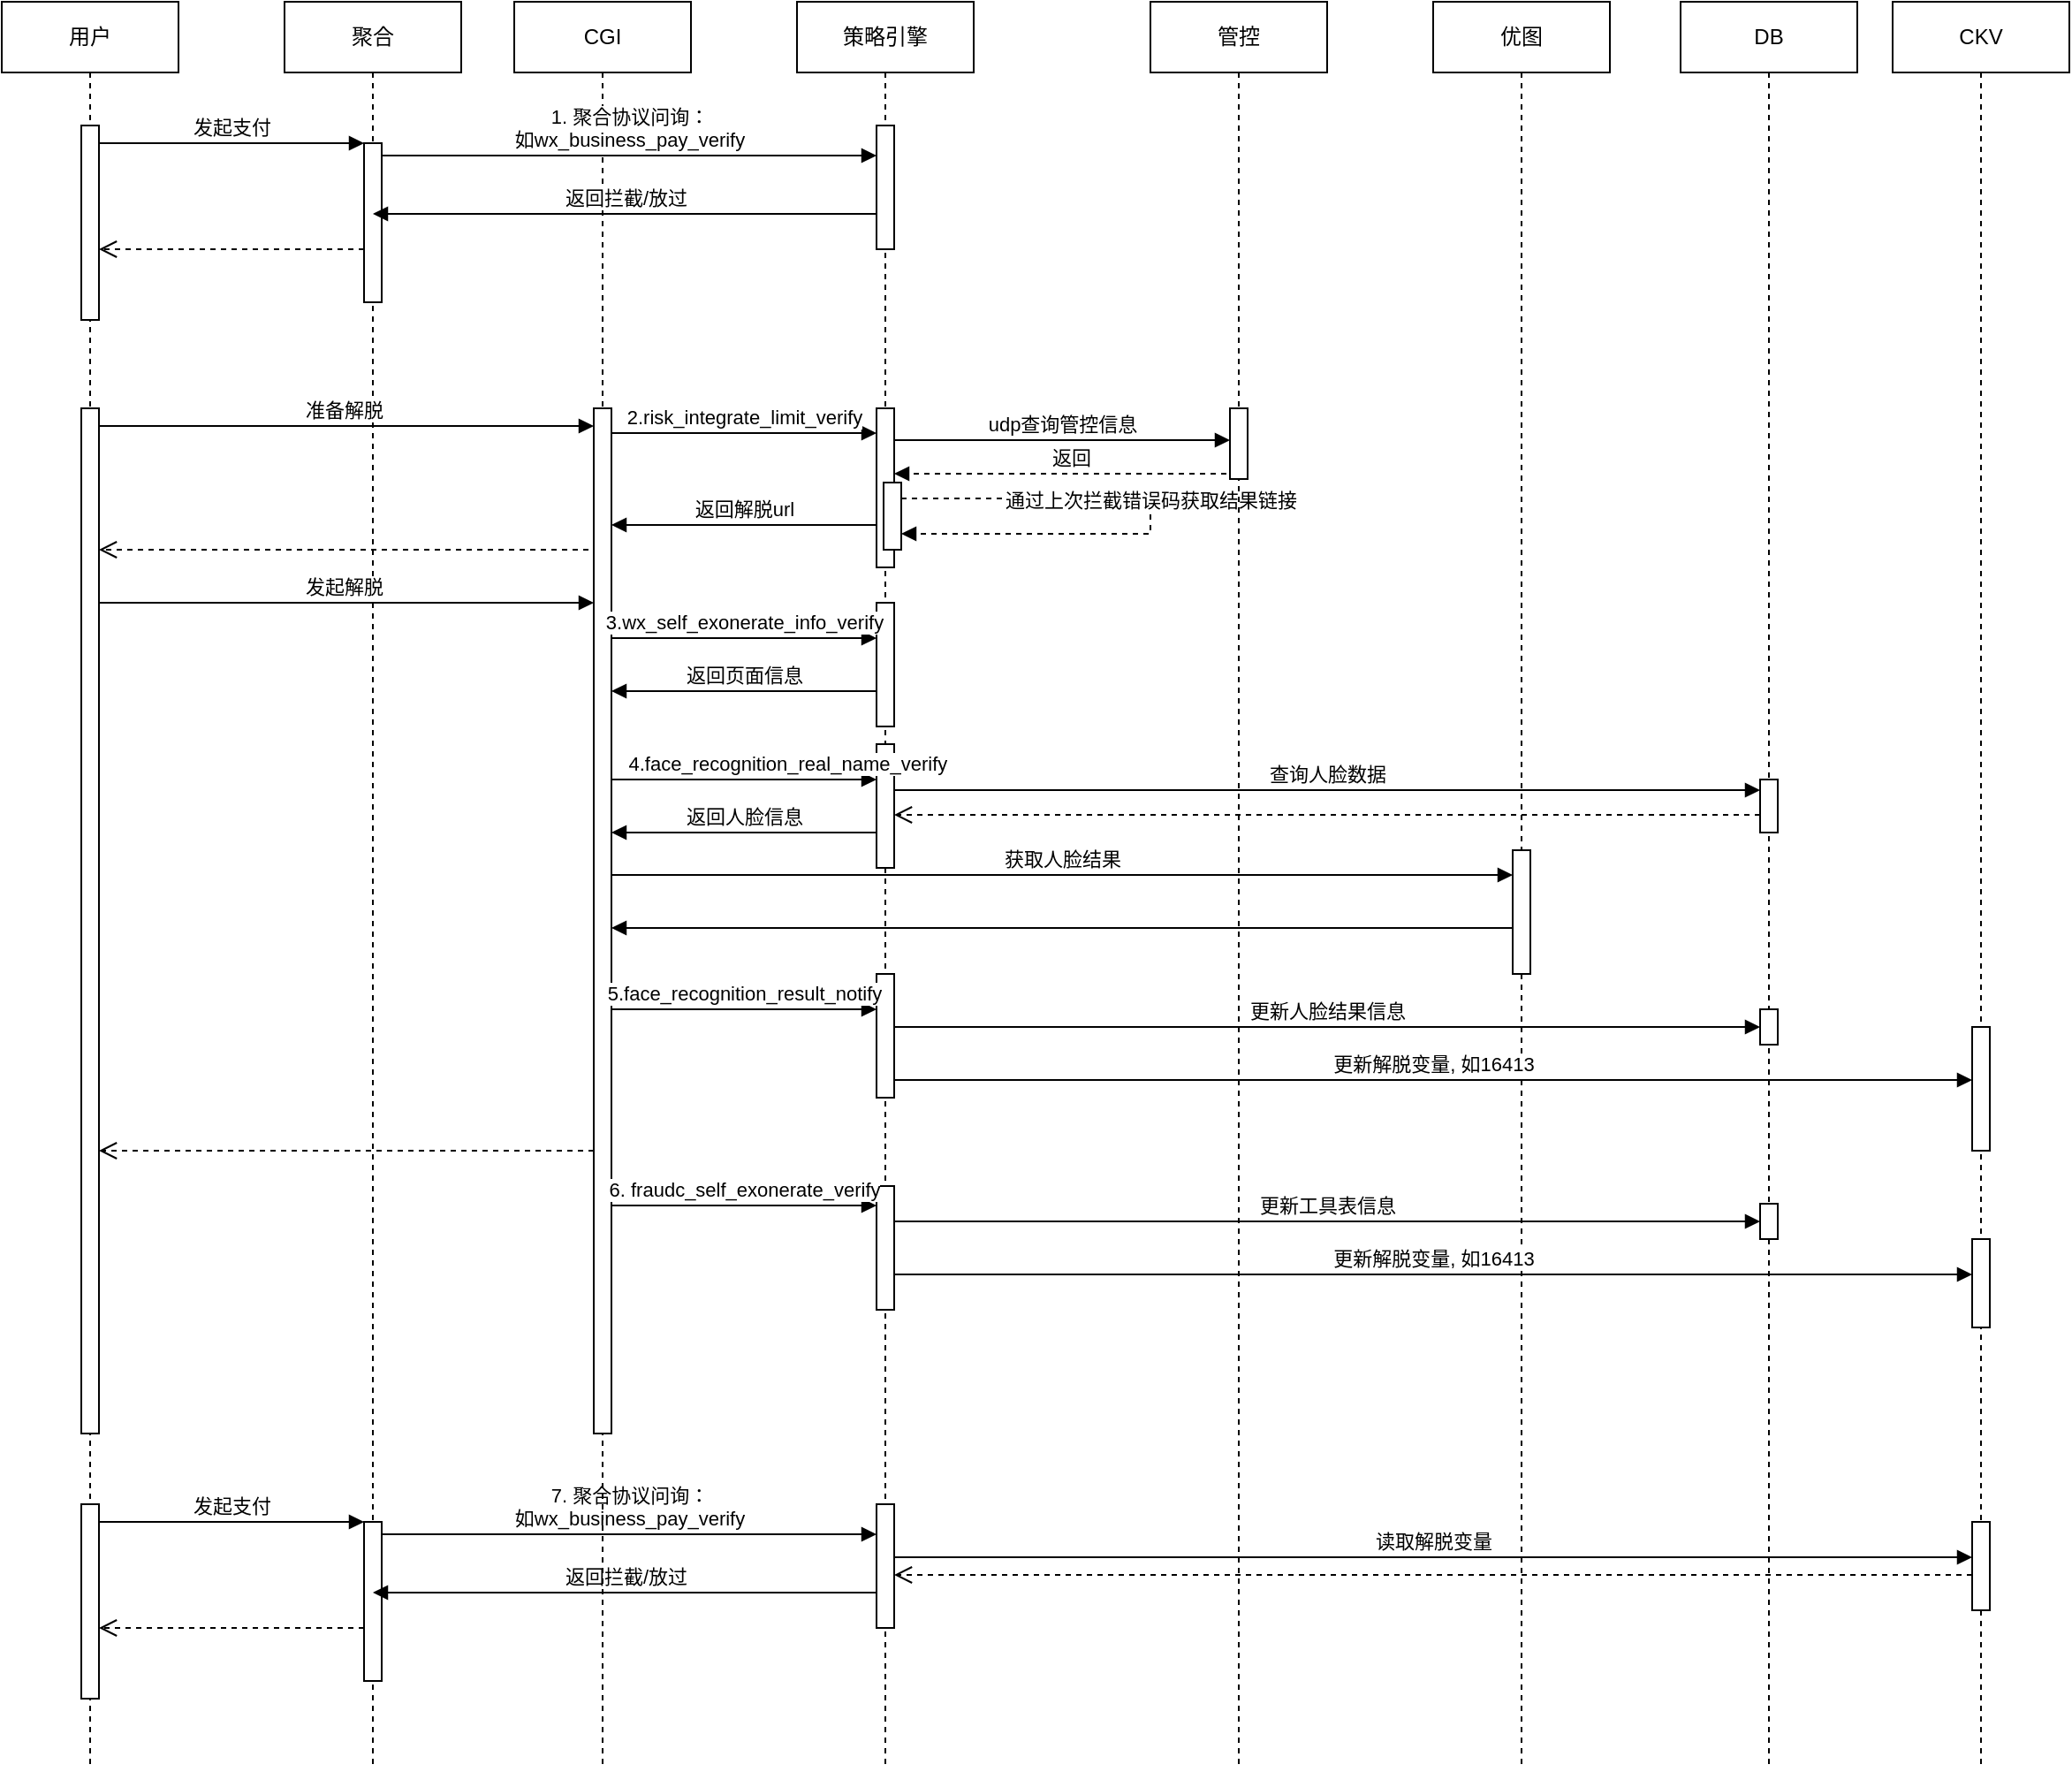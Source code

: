 <mxfile version="21.0.2" type="github">
  <diagram name="Page-1" id="2YBvvXClWsGukQMizWep">
    <mxGraphModel dx="1496" dy="775" grid="1" gridSize="10" guides="1" tooltips="1" connect="1" arrows="1" fold="1" page="1" pageScale="1" pageWidth="850" pageHeight="1100" math="0" shadow="0">
      <root>
        <mxCell id="0" />
        <mxCell id="1" parent="0" />
        <mxCell id="hi3D_tC1tFswLXesbzHT-98" value="策略引擎" style="shape=umlLifeline;perimeter=lifelinePerimeter;whiteSpace=wrap;html=1;container=0;dropTarget=0;collapsible=0;recursiveResize=0;outlineConnect=0;portConstraint=eastwest;newEdgeStyle={&quot;edgeStyle&quot;:&quot;elbowEdgeStyle&quot;,&quot;elbow&quot;:&quot;vertical&quot;,&quot;curved&quot;:0,&quot;rounded&quot;:0};" vertex="1" parent="1">
          <mxGeometry x="500" y="40" width="100" height="1000" as="geometry" />
        </mxCell>
        <mxCell id="hi3D_tC1tFswLXesbzHT-99" value="" style="html=1;points=[];perimeter=orthogonalPerimeter;outlineConnect=0;targetShapes=umlLifeline;portConstraint=eastwest;newEdgeStyle={&quot;edgeStyle&quot;:&quot;elbowEdgeStyle&quot;,&quot;elbow&quot;:&quot;vertical&quot;,&quot;curved&quot;:0,&quot;rounded&quot;:0};" vertex="1" parent="hi3D_tC1tFswLXesbzHT-98">
          <mxGeometry x="45" y="70" width="10" height="70" as="geometry" />
        </mxCell>
        <mxCell id="hi3D_tC1tFswLXesbzHT-106" value="" style="html=1;points=[];perimeter=orthogonalPerimeter;outlineConnect=0;targetShapes=umlLifeline;portConstraint=eastwest;newEdgeStyle={&quot;edgeStyle&quot;:&quot;elbowEdgeStyle&quot;,&quot;elbow&quot;:&quot;vertical&quot;,&quot;curved&quot;:0,&quot;rounded&quot;:0};" vertex="1" parent="hi3D_tC1tFswLXesbzHT-98">
          <mxGeometry x="45" y="230" width="10" height="90" as="geometry" />
        </mxCell>
        <mxCell id="hi3D_tC1tFswLXesbzHT-119" value="" style="html=1;points=[];perimeter=orthogonalPerimeter;outlineConnect=0;targetShapes=umlLifeline;portConstraint=eastwest;newEdgeStyle={&quot;edgeStyle&quot;:&quot;elbowEdgeStyle&quot;,&quot;elbow&quot;:&quot;vertical&quot;,&quot;curved&quot;:0,&quot;rounded&quot;:0};" vertex="1" parent="hi3D_tC1tFswLXesbzHT-98">
          <mxGeometry x="49" y="272" width="10" height="38" as="geometry" />
        </mxCell>
        <mxCell id="hi3D_tC1tFswLXesbzHT-120" value="通过上次拦截错误码获取结果链接" style="html=1;verticalAlign=bottom;endArrow=block;edgeStyle=elbowEdgeStyle;elbow=vertical;curved=0;rounded=0;dashed=1;" edge="1" parent="hi3D_tC1tFswLXesbzHT-98" source="hi3D_tC1tFswLXesbzHT-119" target="hi3D_tC1tFswLXesbzHT-119">
          <mxGeometry width="80" relative="1" as="geometry">
            <mxPoint x="255" y="267" as="sourcePoint" />
            <mxPoint x="65" y="277" as="targetPoint" />
            <Array as="points">
              <mxPoint x="200" y="291" />
            </Array>
          </mxGeometry>
        </mxCell>
        <mxCell id="hi3D_tC1tFswLXesbzHT-137" value="" style="html=1;points=[];perimeter=orthogonalPerimeter;outlineConnect=0;targetShapes=umlLifeline;portConstraint=eastwest;newEdgeStyle={&quot;edgeStyle&quot;:&quot;elbowEdgeStyle&quot;,&quot;elbow&quot;:&quot;vertical&quot;,&quot;curved&quot;:0,&quot;rounded&quot;:0};" vertex="1" parent="hi3D_tC1tFswLXesbzHT-98">
          <mxGeometry x="45" y="340" width="10" height="70" as="geometry" />
        </mxCell>
        <mxCell id="hi3D_tC1tFswLXesbzHT-142" value="" style="html=1;points=[];perimeter=orthogonalPerimeter;outlineConnect=0;targetShapes=umlLifeline;portConstraint=eastwest;newEdgeStyle={&quot;edgeStyle&quot;:&quot;elbowEdgeStyle&quot;,&quot;elbow&quot;:&quot;vertical&quot;,&quot;curved&quot;:0,&quot;rounded&quot;:0};" vertex="1" parent="hi3D_tC1tFswLXesbzHT-98">
          <mxGeometry x="45" y="420" width="10" height="70" as="geometry" />
        </mxCell>
        <mxCell id="hi3D_tC1tFswLXesbzHT-144" value="返回人脸信息" style="html=1;verticalAlign=bottom;endArrow=block;edgeStyle=elbowEdgeStyle;elbow=horizontal;curved=0;rounded=0;" edge="1" parent="hi3D_tC1tFswLXesbzHT-98" source="hi3D_tC1tFswLXesbzHT-142">
          <mxGeometry relative="1" as="geometry">
            <mxPoint x="40" y="470" as="sourcePoint" />
            <Array as="points">
              <mxPoint x="-55" y="470" />
              <mxPoint x="-95" y="620" />
              <mxPoint x="-315" y="430" />
            </Array>
            <mxPoint x="-105" y="470" as="targetPoint" />
          </mxGeometry>
        </mxCell>
        <mxCell id="hi3D_tC1tFswLXesbzHT-143" value="&amp;nbsp; &amp;nbsp; &amp;nbsp; &amp;nbsp; &amp;nbsp; &amp;nbsp; &amp;nbsp; &amp;nbsp; 4.face_recognition_real_name_verify" style="html=1;verticalAlign=bottom;endArrow=block;edgeStyle=elbowEdgeStyle;elbow=vertical;curved=0;rounded=0;" edge="1" parent="hi3D_tC1tFswLXesbzHT-98" target="hi3D_tC1tFswLXesbzHT-142">
          <mxGeometry width="80" relative="1" as="geometry">
            <mxPoint x="-105" y="440" as="sourcePoint" />
            <mxPoint x="40" y="430" as="targetPoint" />
            <Array as="points">
              <mxPoint x="-20" y="440" />
              <mxPoint x="5" y="430" />
            </Array>
          </mxGeometry>
        </mxCell>
        <mxCell id="hi3D_tC1tFswLXesbzHT-151" value="" style="html=1;points=[];perimeter=orthogonalPerimeter;outlineConnect=0;targetShapes=umlLifeline;portConstraint=eastwest;newEdgeStyle={&quot;edgeStyle&quot;:&quot;elbowEdgeStyle&quot;,&quot;elbow&quot;:&quot;vertical&quot;,&quot;curved&quot;:0,&quot;rounded&quot;:0};" vertex="1" parent="hi3D_tC1tFswLXesbzHT-98">
          <mxGeometry x="45" y="550" width="10" height="70" as="geometry" />
        </mxCell>
        <mxCell id="hi3D_tC1tFswLXesbzHT-164" value="" style="html=1;points=[];perimeter=orthogonalPerimeter;outlineConnect=0;targetShapes=umlLifeline;portConstraint=eastwest;newEdgeStyle={&quot;edgeStyle&quot;:&quot;elbowEdgeStyle&quot;,&quot;elbow&quot;:&quot;vertical&quot;,&quot;curved&quot;:0,&quot;rounded&quot;:0};" vertex="1" parent="hi3D_tC1tFswLXesbzHT-98">
          <mxGeometry x="45" y="670" width="10" height="70" as="geometry" />
        </mxCell>
        <mxCell id="aM9ryv3xv72pqoxQDRHE-1" value="用户" style="shape=umlLifeline;perimeter=lifelinePerimeter;whiteSpace=wrap;html=1;container=0;dropTarget=0;collapsible=0;recursiveResize=0;outlineConnect=0;portConstraint=eastwest;newEdgeStyle={&quot;edgeStyle&quot;:&quot;elbowEdgeStyle&quot;,&quot;elbow&quot;:&quot;vertical&quot;,&quot;curved&quot;:0,&quot;rounded&quot;:0};" parent="1" vertex="1">
          <mxGeometry x="50" y="40" width="100" height="1000" as="geometry" />
        </mxCell>
        <mxCell id="aM9ryv3xv72pqoxQDRHE-2" value="" style="html=1;points=[];perimeter=orthogonalPerimeter;outlineConnect=0;targetShapes=umlLifeline;portConstraint=eastwest;newEdgeStyle={&quot;edgeStyle&quot;:&quot;elbowEdgeStyle&quot;,&quot;elbow&quot;:&quot;vertical&quot;,&quot;curved&quot;:0,&quot;rounded&quot;:0};" parent="aM9ryv3xv72pqoxQDRHE-1" vertex="1">
          <mxGeometry x="45" y="70" width="10" height="110" as="geometry" />
        </mxCell>
        <mxCell id="aM9ryv3xv72pqoxQDRHE-5" value="聚合" style="shape=umlLifeline;perimeter=lifelinePerimeter;whiteSpace=wrap;html=1;container=0;dropTarget=0;collapsible=0;recursiveResize=0;outlineConnect=0;portConstraint=eastwest;newEdgeStyle={&quot;edgeStyle&quot;:&quot;elbowEdgeStyle&quot;,&quot;elbow&quot;:&quot;vertical&quot;,&quot;curved&quot;:0,&quot;rounded&quot;:0};" parent="1" vertex="1">
          <mxGeometry x="210" y="40" width="100" height="1000" as="geometry" />
        </mxCell>
        <mxCell id="aM9ryv3xv72pqoxQDRHE-6" value="" style="html=1;points=[];perimeter=orthogonalPerimeter;outlineConnect=0;targetShapes=umlLifeline;portConstraint=eastwest;newEdgeStyle={&quot;edgeStyle&quot;:&quot;elbowEdgeStyle&quot;,&quot;elbow&quot;:&quot;vertical&quot;,&quot;curved&quot;:0,&quot;rounded&quot;:0};" parent="aM9ryv3xv72pqoxQDRHE-5" vertex="1">
          <mxGeometry x="45" y="80" width="10" height="90" as="geometry" />
        </mxCell>
        <mxCell id="hi3D_tC1tFswLXesbzHT-102" value="" style="html=1;points=[];perimeter=orthogonalPerimeter;outlineConnect=0;targetShapes=umlLifeline;portConstraint=eastwest;newEdgeStyle={&quot;edgeStyle&quot;:&quot;elbowEdgeStyle&quot;,&quot;elbow&quot;:&quot;vertical&quot;,&quot;curved&quot;:0,&quot;rounded&quot;:0};" vertex="1" parent="aM9ryv3xv72pqoxQDRHE-5">
          <mxGeometry x="-115" y="230" width="10" height="580" as="geometry" />
        </mxCell>
        <mxCell id="hi3D_tC1tFswLXesbzHT-171" value="" style="html=1;points=[];perimeter=orthogonalPerimeter;outlineConnect=0;targetShapes=umlLifeline;portConstraint=eastwest;newEdgeStyle={&quot;edgeStyle&quot;:&quot;elbowEdgeStyle&quot;,&quot;elbow&quot;:&quot;vertical&quot;,&quot;curved&quot;:0,&quot;rounded&quot;:0};" vertex="1" parent="aM9ryv3xv72pqoxQDRHE-5">
          <mxGeometry x="335" y="850" width="10" height="70" as="geometry" />
        </mxCell>
        <mxCell id="hi3D_tC1tFswLXesbzHT-172" value="" style="html=1;points=[];perimeter=orthogonalPerimeter;outlineConnect=0;targetShapes=umlLifeline;portConstraint=eastwest;newEdgeStyle={&quot;edgeStyle&quot;:&quot;elbowEdgeStyle&quot;,&quot;elbow&quot;:&quot;vertical&quot;,&quot;curved&quot;:0,&quot;rounded&quot;:0};" vertex="1" parent="aM9ryv3xv72pqoxQDRHE-5">
          <mxGeometry x="-115" y="850" width="10" height="110" as="geometry" />
        </mxCell>
        <mxCell id="hi3D_tC1tFswLXesbzHT-173" value="" style="html=1;points=[];perimeter=orthogonalPerimeter;outlineConnect=0;targetShapes=umlLifeline;portConstraint=eastwest;newEdgeStyle={&quot;edgeStyle&quot;:&quot;elbowEdgeStyle&quot;,&quot;elbow&quot;:&quot;vertical&quot;,&quot;curved&quot;:0,&quot;rounded&quot;:0};" vertex="1" parent="aM9ryv3xv72pqoxQDRHE-5">
          <mxGeometry x="45" y="860" width="10" height="90" as="geometry" />
        </mxCell>
        <mxCell id="hi3D_tC1tFswLXesbzHT-174" value="发起支付" style="html=1;verticalAlign=bottom;endArrow=block;edgeStyle=elbowEdgeStyle;elbow=horizontal;curved=0;rounded=0;" edge="1" parent="aM9ryv3xv72pqoxQDRHE-5" source="hi3D_tC1tFswLXesbzHT-172" target="hi3D_tC1tFswLXesbzHT-173">
          <mxGeometry relative="1" as="geometry">
            <mxPoint x="-15" y="870" as="sourcePoint" />
            <Array as="points">
              <mxPoint x="-30" y="860" />
            </Array>
          </mxGeometry>
        </mxCell>
        <mxCell id="hi3D_tC1tFswLXesbzHT-175" value="" style="html=1;verticalAlign=bottom;endArrow=open;dashed=1;endSize=8;edgeStyle=elbowEdgeStyle;elbow=vertical;curved=0;rounded=0;" edge="1" parent="aM9ryv3xv72pqoxQDRHE-5" source="hi3D_tC1tFswLXesbzHT-173" target="hi3D_tC1tFswLXesbzHT-172">
          <mxGeometry relative="1" as="geometry">
            <mxPoint x="-15" y="945" as="targetPoint" />
            <Array as="points">
              <mxPoint x="30" y="920" />
              <mxPoint x="-20" y="1020" />
            </Array>
          </mxGeometry>
        </mxCell>
        <mxCell id="hi3D_tC1tFswLXesbzHT-176" value="7. 聚合协议问询：&lt;br&gt;如wx_business_pay_verify" style="html=1;verticalAlign=bottom;endArrow=block;edgeStyle=elbowEdgeStyle;elbow=vertical;curved=0;rounded=0;" edge="1" parent="aM9ryv3xv72pqoxQDRHE-5" target="hi3D_tC1tFswLXesbzHT-171">
          <mxGeometry width="80" relative="1" as="geometry">
            <mxPoint x="55" y="867" as="sourcePoint" />
            <mxPoint x="300" y="867" as="targetPoint" />
          </mxGeometry>
        </mxCell>
        <mxCell id="hi3D_tC1tFswLXesbzHT-177" value="返回拦截/放过" style="html=1;verticalAlign=bottom;endArrow=block;edgeStyle=elbowEdgeStyle;elbow=horizontal;curved=0;rounded=0;" edge="1" parent="aM9ryv3xv72pqoxQDRHE-5" source="hi3D_tC1tFswLXesbzHT-171">
          <mxGeometry relative="1" as="geometry">
            <mxPoint x="-95" y="870" as="sourcePoint" />
            <Array as="points">
              <mxPoint x="180" y="900" />
            </Array>
            <mxPoint x="50" y="900" as="targetPoint" />
          </mxGeometry>
        </mxCell>
        <mxCell id="aM9ryv3xv72pqoxQDRHE-7" value="发起支付" style="html=1;verticalAlign=bottom;endArrow=block;edgeStyle=elbowEdgeStyle;elbow=horizontal;curved=0;rounded=0;" parent="1" source="aM9ryv3xv72pqoxQDRHE-2" target="aM9ryv3xv72pqoxQDRHE-6" edge="1">
          <mxGeometry relative="1" as="geometry">
            <mxPoint x="195" y="130" as="sourcePoint" />
            <Array as="points">
              <mxPoint x="180" y="120" />
            </Array>
          </mxGeometry>
        </mxCell>
        <mxCell id="aM9ryv3xv72pqoxQDRHE-8" value="" style="html=1;verticalAlign=bottom;endArrow=open;dashed=1;endSize=8;edgeStyle=elbowEdgeStyle;elbow=vertical;curved=0;rounded=0;" parent="1" source="aM9ryv3xv72pqoxQDRHE-6" target="aM9ryv3xv72pqoxQDRHE-2" edge="1">
          <mxGeometry relative="1" as="geometry">
            <mxPoint x="195" y="205" as="targetPoint" />
            <Array as="points">
              <mxPoint x="240" y="180" />
              <mxPoint x="190" y="280" />
            </Array>
          </mxGeometry>
        </mxCell>
        <mxCell id="hi3D_tC1tFswLXesbzHT-90" value="CGI" style="shape=umlLifeline;perimeter=lifelinePerimeter;whiteSpace=wrap;html=1;container=0;dropTarget=0;collapsible=0;recursiveResize=0;outlineConnect=0;portConstraint=eastwest;newEdgeStyle={&quot;edgeStyle&quot;:&quot;elbowEdgeStyle&quot;,&quot;elbow&quot;:&quot;vertical&quot;,&quot;curved&quot;:0,&quot;rounded&quot;:0};" vertex="1" parent="1">
          <mxGeometry x="340" y="40" width="100" height="1000" as="geometry" />
        </mxCell>
        <mxCell id="hi3D_tC1tFswLXesbzHT-103" value="" style="html=1;points=[];perimeter=orthogonalPerimeter;outlineConnect=0;targetShapes=umlLifeline;portConstraint=eastwest;newEdgeStyle={&quot;edgeStyle&quot;:&quot;elbowEdgeStyle&quot;,&quot;elbow&quot;:&quot;vertical&quot;,&quot;curved&quot;:0,&quot;rounded&quot;:0};" vertex="1" parent="hi3D_tC1tFswLXesbzHT-90">
          <mxGeometry x="45" y="230" width="10" height="580" as="geometry" />
        </mxCell>
        <mxCell id="hi3D_tC1tFswLXesbzHT-100" value="1. 聚合协议问询：&lt;br&gt;如wx_business_pay_verify" style="html=1;verticalAlign=bottom;endArrow=block;edgeStyle=elbowEdgeStyle;elbow=vertical;curved=0;rounded=0;" edge="1" parent="1" target="hi3D_tC1tFswLXesbzHT-99">
          <mxGeometry width="80" relative="1" as="geometry">
            <mxPoint x="265" y="127" as="sourcePoint" />
            <mxPoint x="510" y="127" as="targetPoint" />
          </mxGeometry>
        </mxCell>
        <mxCell id="hi3D_tC1tFswLXesbzHT-101" value="返回拦截/放过" style="html=1;verticalAlign=bottom;endArrow=block;edgeStyle=elbowEdgeStyle;elbow=horizontal;curved=0;rounded=0;" edge="1" parent="1" source="hi3D_tC1tFswLXesbzHT-99">
          <mxGeometry relative="1" as="geometry">
            <mxPoint x="115" y="130" as="sourcePoint" />
            <Array as="points">
              <mxPoint x="390" y="160" />
            </Array>
            <mxPoint x="260" y="160" as="targetPoint" />
          </mxGeometry>
        </mxCell>
        <mxCell id="hi3D_tC1tFswLXesbzHT-104" value="准备解脱&amp;nbsp;" style="html=1;verticalAlign=bottom;endArrow=block;edgeStyle=elbowEdgeStyle;elbow=horizontal;curved=0;rounded=0;" edge="1" parent="1" source="hi3D_tC1tFswLXesbzHT-102" target="hi3D_tC1tFswLXesbzHT-103">
          <mxGeometry relative="1" as="geometry">
            <mxPoint x="195" y="290" as="sourcePoint" />
            <Array as="points">
              <mxPoint x="180" y="280" />
            </Array>
          </mxGeometry>
        </mxCell>
        <mxCell id="hi3D_tC1tFswLXesbzHT-105" value="" style="html=1;verticalAlign=bottom;endArrow=open;dashed=1;endSize=8;edgeStyle=elbowEdgeStyle;elbow=vertical;curved=0;rounded=0;" edge="1" parent="1" target="hi3D_tC1tFswLXesbzHT-102">
          <mxGeometry relative="1" as="geometry">
            <mxPoint x="110" y="490" as="targetPoint" />
            <Array as="points">
              <mxPoint x="270" y="350" />
              <mxPoint x="260" y="490" />
              <mxPoint x="190" y="483" />
            </Array>
            <mxPoint x="385" y="353" as="sourcePoint" />
          </mxGeometry>
        </mxCell>
        <mxCell id="hi3D_tC1tFswLXesbzHT-109" value="返回解脱url" style="html=1;verticalAlign=bottom;endArrow=block;edgeStyle=elbowEdgeStyle;elbow=horizontal;curved=0;rounded=0;" edge="1" parent="1" source="hi3D_tC1tFswLXesbzHT-106">
          <mxGeometry relative="1" as="geometry">
            <mxPoint x="530" y="336" as="sourcePoint" />
            <Array as="points">
              <mxPoint x="450" y="336" />
              <mxPoint x="410" y="486" />
              <mxPoint x="190" y="296" />
            </Array>
            <mxPoint x="395" y="336" as="targetPoint" />
          </mxGeometry>
        </mxCell>
        <mxCell id="hi3D_tC1tFswLXesbzHT-111" value="2.risk_integrate_limit_verify" style="html=1;verticalAlign=bottom;endArrow=block;edgeStyle=elbowEdgeStyle;elbow=vertical;curved=0;rounded=0;" edge="1" parent="1" target="hi3D_tC1tFswLXesbzHT-106">
          <mxGeometry width="80" relative="1" as="geometry">
            <mxPoint x="395" y="284" as="sourcePoint" />
            <mxPoint x="540" y="284" as="targetPoint" />
            <Array as="points">
              <mxPoint x="510" y="284" />
            </Array>
          </mxGeometry>
        </mxCell>
        <mxCell id="hi3D_tC1tFswLXesbzHT-112" value="管控" style="shape=umlLifeline;perimeter=lifelinePerimeter;whiteSpace=wrap;html=1;container=0;dropTarget=0;collapsible=0;recursiveResize=0;outlineConnect=0;portConstraint=eastwest;newEdgeStyle={&quot;edgeStyle&quot;:&quot;elbowEdgeStyle&quot;,&quot;elbow&quot;:&quot;vertical&quot;,&quot;curved&quot;:0,&quot;rounded&quot;:0};" vertex="1" parent="1">
          <mxGeometry x="700" y="40" width="100" height="1000" as="geometry" />
        </mxCell>
        <mxCell id="hi3D_tC1tFswLXesbzHT-114" value="" style="html=1;points=[];perimeter=orthogonalPerimeter;outlineConnect=0;targetShapes=umlLifeline;portConstraint=eastwest;newEdgeStyle={&quot;edgeStyle&quot;:&quot;elbowEdgeStyle&quot;,&quot;elbow&quot;:&quot;vertical&quot;,&quot;curved&quot;:0,&quot;rounded&quot;:0};" vertex="1" parent="hi3D_tC1tFswLXesbzHT-112">
          <mxGeometry x="45" y="230" width="10" height="40" as="geometry" />
        </mxCell>
        <mxCell id="hi3D_tC1tFswLXesbzHT-115" value="udp查询管控信息" style="html=1;verticalAlign=bottom;endArrow=block;edgeStyle=elbowEdgeStyle;elbow=vertical;curved=0;rounded=0;" edge="1" parent="1">
          <mxGeometry width="80" relative="1" as="geometry">
            <mxPoint x="555" y="288" as="sourcePoint" />
            <mxPoint x="745" y="288" as="targetPoint" />
          </mxGeometry>
        </mxCell>
        <mxCell id="hi3D_tC1tFswLXesbzHT-116" value="返回" style="html=1;verticalAlign=bottom;endArrow=block;edgeStyle=elbowEdgeStyle;elbow=vertical;curved=0;rounded=0;dashed=1;" edge="1" parent="1" target="hi3D_tC1tFswLXesbzHT-106">
          <mxGeometry width="80" relative="1" as="geometry">
            <mxPoint x="745" y="297" as="sourcePoint" />
            <mxPoint x="555" y="297" as="targetPoint" />
            <Array as="points">
              <mxPoint x="750" y="307" />
            </Array>
          </mxGeometry>
        </mxCell>
        <mxCell id="hi3D_tC1tFswLXesbzHT-117" value="优图" style="shape=umlLifeline;perimeter=lifelinePerimeter;whiteSpace=wrap;html=1;container=0;dropTarget=0;collapsible=0;recursiveResize=0;outlineConnect=0;portConstraint=eastwest;newEdgeStyle={&quot;edgeStyle&quot;:&quot;elbowEdgeStyle&quot;,&quot;elbow&quot;:&quot;vertical&quot;,&quot;curved&quot;:0,&quot;rounded&quot;:0};" vertex="1" parent="1">
          <mxGeometry x="860" y="40" width="100" height="1000" as="geometry" />
        </mxCell>
        <mxCell id="hi3D_tC1tFswLXesbzHT-146" value="" style="html=1;points=[];perimeter=orthogonalPerimeter;outlineConnect=0;targetShapes=umlLifeline;portConstraint=eastwest;newEdgeStyle={&quot;edgeStyle&quot;:&quot;elbowEdgeStyle&quot;,&quot;elbow&quot;:&quot;vertical&quot;,&quot;curved&quot;:0,&quot;rounded&quot;:0};" vertex="1" parent="hi3D_tC1tFswLXesbzHT-117">
          <mxGeometry x="45" y="480" width="10" height="70" as="geometry" />
        </mxCell>
        <mxCell id="hi3D_tC1tFswLXesbzHT-138" value="3.wx_self_exonerate_info_verify&lt;br&gt;" style="html=1;verticalAlign=bottom;endArrow=block;edgeStyle=elbowEdgeStyle;elbow=vertical;curved=0;rounded=0;" edge="1" parent="1" source="hi3D_tC1tFswLXesbzHT-103" target="hi3D_tC1tFswLXesbzHT-137">
          <mxGeometry width="80" relative="1" as="geometry">
            <mxPoint x="390" y="390" as="sourcePoint" />
            <mxPoint x="540" y="390" as="targetPoint" />
            <Array as="points">
              <mxPoint x="480" y="400" />
              <mxPoint x="505" y="390" />
            </Array>
          </mxGeometry>
        </mxCell>
        <mxCell id="hi3D_tC1tFswLXesbzHT-139" value="发起解脱&amp;nbsp;" style="html=1;verticalAlign=bottom;endArrow=block;edgeStyle=elbowEdgeStyle;elbow=horizontal;curved=0;rounded=0;" edge="1" parent="1" source="hi3D_tC1tFswLXesbzHT-102" target="hi3D_tC1tFswLXesbzHT-103">
          <mxGeometry relative="1" as="geometry">
            <mxPoint x="110" y="380" as="sourcePoint" />
            <Array as="points">
              <mxPoint x="185" y="380" />
            </Array>
            <mxPoint x="380" y="380" as="targetPoint" />
          </mxGeometry>
        </mxCell>
        <mxCell id="hi3D_tC1tFswLXesbzHT-140" value="返回页面信息" style="html=1;verticalAlign=bottom;endArrow=block;edgeStyle=elbowEdgeStyle;elbow=horizontal;curved=0;rounded=0;" edge="1" parent="1" source="hi3D_tC1tFswLXesbzHT-137" target="hi3D_tC1tFswLXesbzHT-103">
          <mxGeometry relative="1" as="geometry">
            <mxPoint x="540" y="430" as="sourcePoint" />
            <Array as="points">
              <mxPoint x="445" y="430" />
              <mxPoint x="405" y="580" />
              <mxPoint x="185" y="390" />
            </Array>
            <mxPoint x="400" y="430" as="targetPoint" />
          </mxGeometry>
        </mxCell>
        <mxCell id="hi3D_tC1tFswLXesbzHT-145" value="获取人脸结果" style="html=1;verticalAlign=bottom;endArrow=block;edgeStyle=elbowEdgeStyle;elbow=vertical;curved=0;rounded=0;" edge="1" parent="1" target="hi3D_tC1tFswLXesbzHT-146">
          <mxGeometry width="80" relative="1" as="geometry">
            <mxPoint x="395" y="534" as="sourcePoint" />
            <mxPoint x="905" y="519" as="targetPoint" />
            <Array as="points">
              <mxPoint x="910" y="534" />
            </Array>
          </mxGeometry>
        </mxCell>
        <mxCell id="hi3D_tC1tFswLXesbzHT-147" value="" style="html=1;verticalAlign=bottom;endArrow=block;edgeStyle=elbowEdgeStyle;elbow=horizontal;curved=0;rounded=0;" edge="1" parent="1">
          <mxGeometry relative="1" as="geometry">
            <mxPoint x="905" y="564" as="sourcePoint" />
            <Array as="points">
              <mxPoint x="455" y="564" />
              <mxPoint x="415" y="714" />
              <mxPoint x="195" y="524" />
            </Array>
            <mxPoint x="395.0" y="564" as="targetPoint" />
          </mxGeometry>
        </mxCell>
        <mxCell id="hi3D_tC1tFswLXesbzHT-152" value="5.face_recognition_result_notify" style="html=1;verticalAlign=bottom;endArrow=block;edgeStyle=elbowEdgeStyle;elbow=vertical;curved=0;rounded=0;" edge="1" parent="1" source="hi3D_tC1tFswLXesbzHT-103" target="hi3D_tC1tFswLXesbzHT-151">
          <mxGeometry width="80" relative="1" as="geometry">
            <mxPoint x="400" y="610" as="sourcePoint" />
            <mxPoint x="540" y="610" as="targetPoint" />
            <Array as="points">
              <mxPoint x="485" y="610" />
              <mxPoint x="510" y="600" />
            </Array>
          </mxGeometry>
        </mxCell>
        <mxCell id="hi3D_tC1tFswLXesbzHT-153" value="DB" style="shape=umlLifeline;perimeter=lifelinePerimeter;whiteSpace=wrap;html=1;container=0;dropTarget=0;collapsible=0;recursiveResize=0;outlineConnect=0;portConstraint=eastwest;newEdgeStyle={&quot;edgeStyle&quot;:&quot;elbowEdgeStyle&quot;,&quot;elbow&quot;:&quot;vertical&quot;,&quot;curved&quot;:0,&quot;rounded&quot;:0};" vertex="1" parent="1">
          <mxGeometry x="1000" y="40" width="100" height="1000" as="geometry" />
        </mxCell>
        <mxCell id="hi3D_tC1tFswLXesbzHT-154" value="" style="html=1;points=[];perimeter=orthogonalPerimeter;outlineConnect=0;targetShapes=umlLifeline;portConstraint=eastwest;newEdgeStyle={&quot;edgeStyle&quot;:&quot;elbowEdgeStyle&quot;,&quot;elbow&quot;:&quot;vertical&quot;,&quot;curved&quot;:0,&quot;rounded&quot;:0};" vertex="1" parent="hi3D_tC1tFswLXesbzHT-153">
          <mxGeometry x="45" y="570" width="10" height="20" as="geometry" />
        </mxCell>
        <mxCell id="hi3D_tC1tFswLXesbzHT-158" value="" style="html=1;points=[];perimeter=orthogonalPerimeter;outlineConnect=0;targetShapes=umlLifeline;portConstraint=eastwest;newEdgeStyle={&quot;edgeStyle&quot;:&quot;elbowEdgeStyle&quot;,&quot;elbow&quot;:&quot;vertical&quot;,&quot;curved&quot;:0,&quot;rounded&quot;:0};" vertex="1" parent="hi3D_tC1tFswLXesbzHT-153">
          <mxGeometry x="45" y="440" width="10" height="30" as="geometry" />
        </mxCell>
        <mxCell id="hi3D_tC1tFswLXesbzHT-167" value="" style="html=1;points=[];perimeter=orthogonalPerimeter;outlineConnect=0;targetShapes=umlLifeline;portConstraint=eastwest;newEdgeStyle={&quot;edgeStyle&quot;:&quot;elbowEdgeStyle&quot;,&quot;elbow&quot;:&quot;vertical&quot;,&quot;curved&quot;:0,&quot;rounded&quot;:0};" vertex="1" parent="hi3D_tC1tFswLXesbzHT-153">
          <mxGeometry x="45" y="680" width="10" height="20" as="geometry" />
        </mxCell>
        <mxCell id="hi3D_tC1tFswLXesbzHT-155" value="CKV" style="shape=umlLifeline;perimeter=lifelinePerimeter;whiteSpace=wrap;html=1;container=0;dropTarget=0;collapsible=0;recursiveResize=0;outlineConnect=0;portConstraint=eastwest;newEdgeStyle={&quot;edgeStyle&quot;:&quot;elbowEdgeStyle&quot;,&quot;elbow&quot;:&quot;vertical&quot;,&quot;curved&quot;:0,&quot;rounded&quot;:0};" vertex="1" parent="1">
          <mxGeometry x="1120" y="40" width="100" height="1000" as="geometry" />
        </mxCell>
        <mxCell id="hi3D_tC1tFswLXesbzHT-156" value="" style="html=1;points=[];perimeter=orthogonalPerimeter;outlineConnect=0;targetShapes=umlLifeline;portConstraint=eastwest;newEdgeStyle={&quot;edgeStyle&quot;:&quot;elbowEdgeStyle&quot;,&quot;elbow&quot;:&quot;vertical&quot;,&quot;curved&quot;:0,&quot;rounded&quot;:0};" vertex="1" parent="hi3D_tC1tFswLXesbzHT-155">
          <mxGeometry x="45" y="580" width="10" height="70" as="geometry" />
        </mxCell>
        <mxCell id="hi3D_tC1tFswLXesbzHT-168" value="" style="html=1;points=[];perimeter=orthogonalPerimeter;outlineConnect=0;targetShapes=umlLifeline;portConstraint=eastwest;newEdgeStyle={&quot;edgeStyle&quot;:&quot;elbowEdgeStyle&quot;,&quot;elbow&quot;:&quot;vertical&quot;,&quot;curved&quot;:0,&quot;rounded&quot;:0};" vertex="1" parent="hi3D_tC1tFswLXesbzHT-155">
          <mxGeometry x="45" y="700" width="10" height="50" as="geometry" />
        </mxCell>
        <mxCell id="hi3D_tC1tFswLXesbzHT-178" value="" style="html=1;points=[];perimeter=orthogonalPerimeter;outlineConnect=0;targetShapes=umlLifeline;portConstraint=eastwest;newEdgeStyle={&quot;edgeStyle&quot;:&quot;elbowEdgeStyle&quot;,&quot;elbow&quot;:&quot;vertical&quot;,&quot;curved&quot;:0,&quot;rounded&quot;:0};" vertex="1" parent="hi3D_tC1tFswLXesbzHT-155">
          <mxGeometry x="45" y="860" width="10" height="50" as="geometry" />
        </mxCell>
        <mxCell id="hi3D_tC1tFswLXesbzHT-159" value="查询人脸数据" style="html=1;verticalAlign=bottom;endArrow=block;edgeStyle=elbowEdgeStyle;elbow=vertical;curved=0;rounded=0;" edge="1" parent="1" source="hi3D_tC1tFswLXesbzHT-142" target="hi3D_tC1tFswLXesbzHT-158">
          <mxGeometry width="80" relative="1" as="geometry">
            <mxPoint x="560" y="486" as="sourcePoint" />
            <mxPoint x="745" y="486" as="targetPoint" />
            <Array as="points">
              <mxPoint x="645" y="486" />
              <mxPoint x="670" y="476" />
            </Array>
          </mxGeometry>
        </mxCell>
        <mxCell id="hi3D_tC1tFswLXesbzHT-160" value="" style="html=1;verticalAlign=bottom;endArrow=open;dashed=1;endSize=8;edgeStyle=elbowEdgeStyle;elbow=vertical;curved=0;rounded=0;" edge="1" parent="1" source="hi3D_tC1tFswLXesbzHT-158" target="hi3D_tC1tFswLXesbzHT-142">
          <mxGeometry relative="1" as="geometry">
            <mxPoint x="570" y="500" as="targetPoint" />
            <Array as="points">
              <mxPoint x="1040" y="500" />
              <mxPoint x="725" y="640" />
              <mxPoint x="655" y="633" />
            </Array>
            <mxPoint x="850" y="503" as="sourcePoint" />
          </mxGeometry>
        </mxCell>
        <mxCell id="hi3D_tC1tFswLXesbzHT-161" value="更新人脸结果信息" style="html=1;verticalAlign=bottom;endArrow=block;edgeStyle=elbowEdgeStyle;elbow=vertical;curved=0;rounded=0;" edge="1" parent="1" source="hi3D_tC1tFswLXesbzHT-151" target="hi3D_tC1tFswLXesbzHT-154">
          <mxGeometry width="80" relative="1" as="geometry">
            <mxPoint x="560" y="620" as="sourcePoint" />
            <mxPoint x="1050" y="620" as="targetPoint" />
            <Array as="points">
              <mxPoint x="650" y="620" />
              <mxPoint x="675" y="610" />
            </Array>
          </mxGeometry>
        </mxCell>
        <mxCell id="hi3D_tC1tFswLXesbzHT-162" value="更新解脱变量, 如16413" style="html=1;verticalAlign=bottom;endArrow=block;edgeStyle=elbowEdgeStyle;elbow=vertical;curved=0;rounded=0;" edge="1" parent="1" source="hi3D_tC1tFswLXesbzHT-151" target="hi3D_tC1tFswLXesbzHT-156">
          <mxGeometry width="80" relative="1" as="geometry">
            <mxPoint x="565" y="630" as="sourcePoint" />
            <mxPoint x="1055" y="630" as="targetPoint" />
            <Array as="points">
              <mxPoint x="1100" y="650" />
              <mxPoint x="660" y="630" />
              <mxPoint x="685" y="620" />
            </Array>
          </mxGeometry>
        </mxCell>
        <mxCell id="hi3D_tC1tFswLXesbzHT-163" value="" style="html=1;verticalAlign=bottom;endArrow=open;dashed=1;endSize=8;edgeStyle=elbowEdgeStyle;elbow=vertical;curved=0;rounded=0;" edge="1" parent="1" source="hi3D_tC1tFswLXesbzHT-103" target="hi3D_tC1tFswLXesbzHT-102">
          <mxGeometry relative="1" as="geometry">
            <mxPoint x="100" y="670" as="targetPoint" />
            <Array as="points">
              <mxPoint x="280" y="690" />
              <mxPoint x="390" y="670" />
              <mxPoint x="255" y="810" />
              <mxPoint x="185" y="803" />
            </Array>
            <mxPoint x="380" y="673" as="sourcePoint" />
          </mxGeometry>
        </mxCell>
        <mxCell id="hi3D_tC1tFswLXesbzHT-165" value="6.&amp;nbsp;fraudc_self_exonerate_verify" style="html=1;verticalAlign=bottom;endArrow=block;edgeStyle=elbowEdgeStyle;elbow=vertical;curved=0;rounded=0;" edge="1" parent="1">
          <mxGeometry width="80" relative="1" as="geometry">
            <mxPoint x="395.0" y="721" as="sourcePoint" />
            <mxPoint x="545.0" y="721" as="targetPoint" />
            <Array as="points">
              <mxPoint x="495" y="721" />
              <mxPoint x="520" y="711" />
            </Array>
          </mxGeometry>
        </mxCell>
        <mxCell id="hi3D_tC1tFswLXesbzHT-169" value="更新工具表信息" style="html=1;verticalAlign=bottom;endArrow=block;edgeStyle=elbowEdgeStyle;elbow=vertical;curved=0;rounded=0;" edge="1" parent="1" target="hi3D_tC1tFswLXesbzHT-167" source="hi3D_tC1tFswLXesbzHT-164">
          <mxGeometry width="80" relative="1" as="geometry">
            <mxPoint x="565" y="630" as="sourcePoint" />
            <mxPoint x="1060" y="630" as="targetPoint" />
            <Array as="points">
              <mxPoint x="800" y="730" />
              <mxPoint x="660" y="630" />
              <mxPoint x="685" y="620" />
            </Array>
          </mxGeometry>
        </mxCell>
        <mxCell id="hi3D_tC1tFswLXesbzHT-170" value="更新解脱变量, 如16413" style="html=1;verticalAlign=bottom;endArrow=block;edgeStyle=elbowEdgeStyle;elbow=vertical;curved=0;rounded=0;" edge="1" parent="1" target="hi3D_tC1tFswLXesbzHT-168" source="hi3D_tC1tFswLXesbzHT-164">
          <mxGeometry width="80" relative="1" as="geometry">
            <mxPoint x="565" y="660" as="sourcePoint" />
            <mxPoint x="1065" y="640" as="targetPoint" />
            <Array as="points">
              <mxPoint x="850" y="760" />
              <mxPoint x="670" y="640" />
              <mxPoint x="695" y="630" />
            </Array>
          </mxGeometry>
        </mxCell>
        <mxCell id="hi3D_tC1tFswLXesbzHT-179" value="读取解脱变量" style="html=1;verticalAlign=bottom;endArrow=block;edgeStyle=elbowEdgeStyle;elbow=vertical;curved=0;rounded=0;" edge="1" parent="1" source="hi3D_tC1tFswLXesbzHT-171" target="hi3D_tC1tFswLXesbzHT-178">
          <mxGeometry width="80" relative="1" as="geometry">
            <mxPoint x="565" y="770" as="sourcePoint" />
            <mxPoint x="1175" y="770" as="targetPoint" />
            <Array as="points">
              <mxPoint x="870" y="920" />
              <mxPoint x="680" y="650" />
              <mxPoint x="705" y="640" />
            </Array>
          </mxGeometry>
        </mxCell>
        <mxCell id="hi3D_tC1tFswLXesbzHT-180" value="" style="html=1;verticalAlign=bottom;endArrow=open;dashed=1;endSize=8;edgeStyle=elbowEdgeStyle;elbow=vertical;curved=0;rounded=0;" edge="1" parent="1" source="hi3D_tC1tFswLXesbzHT-178" target="hi3D_tC1tFswLXesbzHT-171">
          <mxGeometry relative="1" as="geometry">
            <mxPoint x="660" y="960" as="targetPoint" />
            <Array as="points">
              <mxPoint x="920" y="930" />
              <mxPoint x="400" y="680" />
              <mxPoint x="265" y="820" />
              <mxPoint x="195" y="813" />
            </Array>
            <mxPoint x="395" y="700" as="sourcePoint" />
          </mxGeometry>
        </mxCell>
      </root>
    </mxGraphModel>
  </diagram>
</mxfile>
